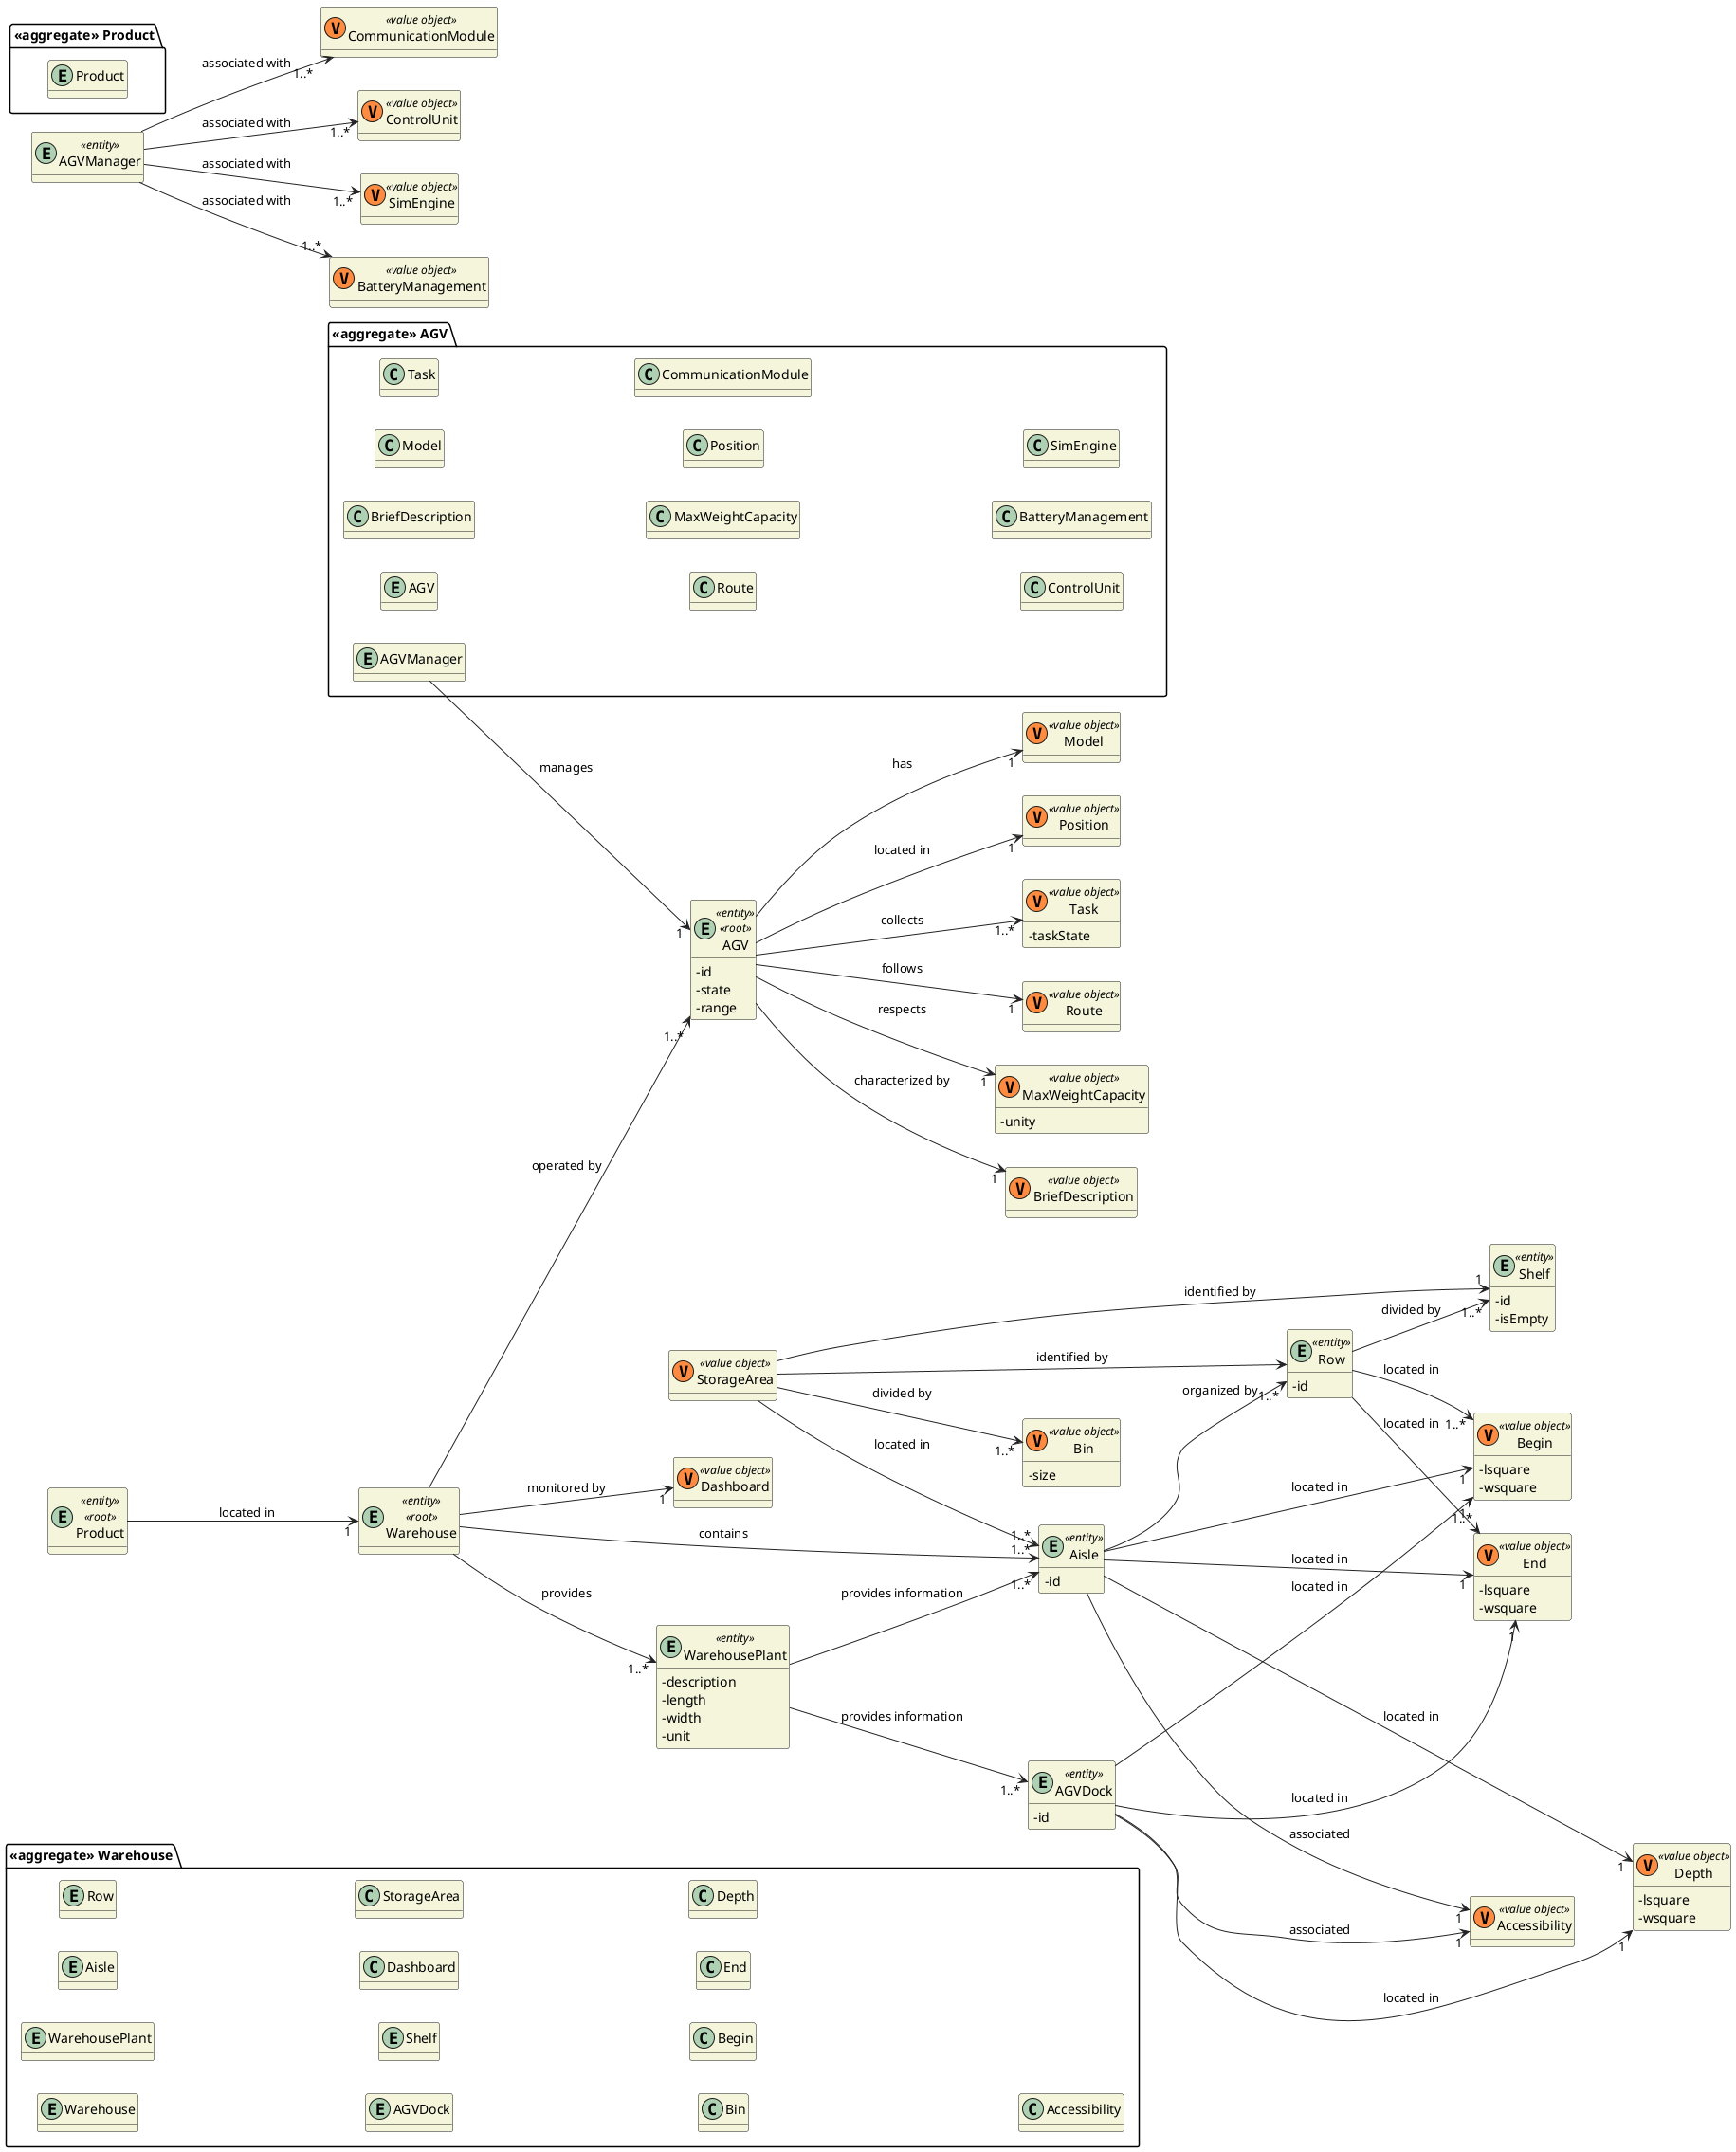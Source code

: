 @startuml

hide methods
left to right direction
skinparam classAttributeIconSize 0
skinparam classBackgroundColor beige
skinparam ArrowColor #222222

package "<<aggregate>> Warehouse" {
    entity Warehouse
    entity WarehousePlant
    entity Aisle
    entity Row
    entity AGVDock
    entity Shelf
    class Dashboard
    class StorageArea
    class Bin
    class Begin
    class End
    class Depth
    class Accessibility
}

package "<<aggregate>> AGV" {
    entity AGV
    entity AGVManager
    class BriefDescription
    class Model
    class Task
    class Route
    class MaxWeightCapacity
    class Position
    class CommunicationModule
    class ControlUnit
    class BatteryManagement
    class SimEngine
}

package "<<aggregate>> Product" {
    entity Product
}

entity Product <<entity>> <<root>> {}

entity WarehousePlant <<entity>> {
    -description
    -length
    -width
    -unit
}

entity AGV <<entity>> <<root>> {
    -id
    -state
    -range
}

entity AGVDock <<entity>> {
    -id
}

entity Warehouse <<entity>> <<root>> {
}

class Dashboard <<(V,#FF8B40) value object>>{}

entity Shelf <<entity>>{
    -id
    -isEmpty
}

class StorageArea <<(V,#FF8B40) value object>>{}

class Bin <<(V,#FF8B40) value object>>{
    -size
}

entity Aisle <<entity>>{
    -id
}

class Begin <<(V,#FF8B40) value object>>{
    -lsquare
    -wsquare
}

class End <<(V,#FF8B40) value object>>{
    -lsquare
    -wsquare
}

class Depth <<(V,#FF8B40) value object>>{
    -lsquare
    -wsquare
}

class Accessibility <<(V,#FF8B40) value object>>{}

entity Row <<entity>>{
    -id
}

Product--> "1" Warehouse : located in

Warehouse --> "1..*" Aisle : contains

Warehouse --> "1" Dashboard : monitored by

Warehouse --> "1..*" AGV : operated by

Warehouse --> "1..*" WarehousePlant : provides

WarehousePlant --> "1..*" Aisle : provides information

WarehousePlant --> "1..*" AGVDock : provides information

StorageArea --> "1..*" Aisle : located in

Aisle --> "1..*" Row : organized by

Aisle --> "1" Begin : located in
Aisle --> "1" End : located in
Aisle ----> "1" Depth : located in
Aisle --> "1" Accessibility : associated

Row --> "1..*" Shelf : divided by

Row --> "1..*" Begin : located in

Row --> "1..*" End : located in

StorageArea --> Row : identified by

StorageArea --> "1" Shelf : identified by

StorageArea --> "1..*" Bin : divided by

AGVDock ---> "1" Begin : located in
AGVDock ---> "1" End : located in
AGVDock ---> "1" Depth : located in
AGVDock ---> "1" Accessibility : associated

AGVManager --> "1" AGV : manages

entity AGV <<entity>> <<root>> {}

entity AGVManager <<entity>>{}

class BriefDescription <<(V,#FF8B40) value object>> {}

class Model <<(V,#FF8B40) value object>> {}

class Position <<(V,#FF8B40) value object>> {}

class Task<<(V,#FF8B40) value object>> {
    -taskState
}

class Route <<(V,#FF8B40) value object>> {}

class MaxWeightCapacity <<(V,#FF8B40) value object>> {
-unity
}

AGV --> "1..*" Task : collects
AGV --> "1" Route : follows
AGV --> "1" Model : has
AGV --> "1" BriefDescription : characterized by
AGV --> "1" MaxWeightCapacity : respects
AGV --> "1" Position : located in


class CommunicationModule <<(V,#FF8B40) value object>> {}

class ControlUnit <<(V,#FF8B40) value object>> {}

class SimEngine <<(V,#FF8B40) value object>> {}

class BatteryManagement <<(V,#FF8B40) value object>> {}


AGVManager --> "1..*" CommunicationModule : associated with
AGVManager --> "1..*" ControlUnit : associated with
AGVManager --> "1..*" SimEngine : associated with
AGVManager --> "1..*" BatteryManagement : associated with

@enduml